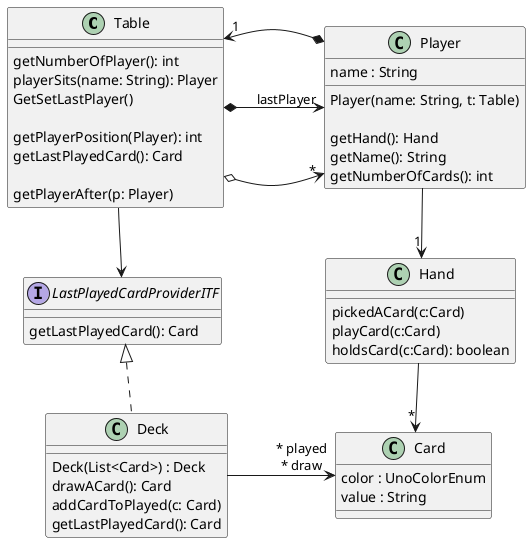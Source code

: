 # UNO classes



@startuml
skinparam nodesep 100
skinparam ranksep 50

class Table {  
  getNumberOfPlayer(): int
  playerSits(name: String): Player
  GetSetLastPlayer()
  
  getPlayerPosition(Player): int
  getLastPlayedCard(): Card

  getPlayerAfter(p: Player)
  
}

class Player{
  name : String
  Player(name: String, t: Table)
  
  getHand(): Hand
  getName(): String
  getNumberOfCards(): int
}

class Hand{
  pickedACard(c:Card)
  playCard(c:Card)
  holdsCard(c:Card): boolean
}


class Card {
  color : UnoColorEnum
  value : String
}

class Deck {
  Deck(List<Card>) : Deck
  drawACard(): Card
  addCardToPlayed(c: Card)
  getLastPlayedCard(): Card
}

interface LastPlayedCardProviderITF {
  getLastPlayedCard(): Card
}

Table o-> "*"Player
Table *-> "lastPlayer" Player
Table "1" <-* Player
Player -> "1" Hand
Hand --> "*" Card

Deck -> " * played\n * draw" Card

Table --> LastPlayedCardProviderITF
LastPlayedCardProviderITF <|.. Deck

@enduml